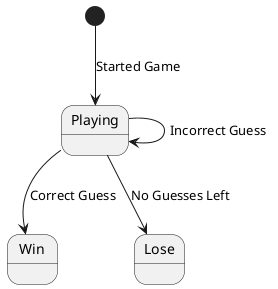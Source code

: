 @startuml
[*] --> Playing : Started Game
Playing --> Playing : Incorrect Guess
Playing --> Win : Correct Guess
Playing --> Lose : No Guesses Left

@enduml
